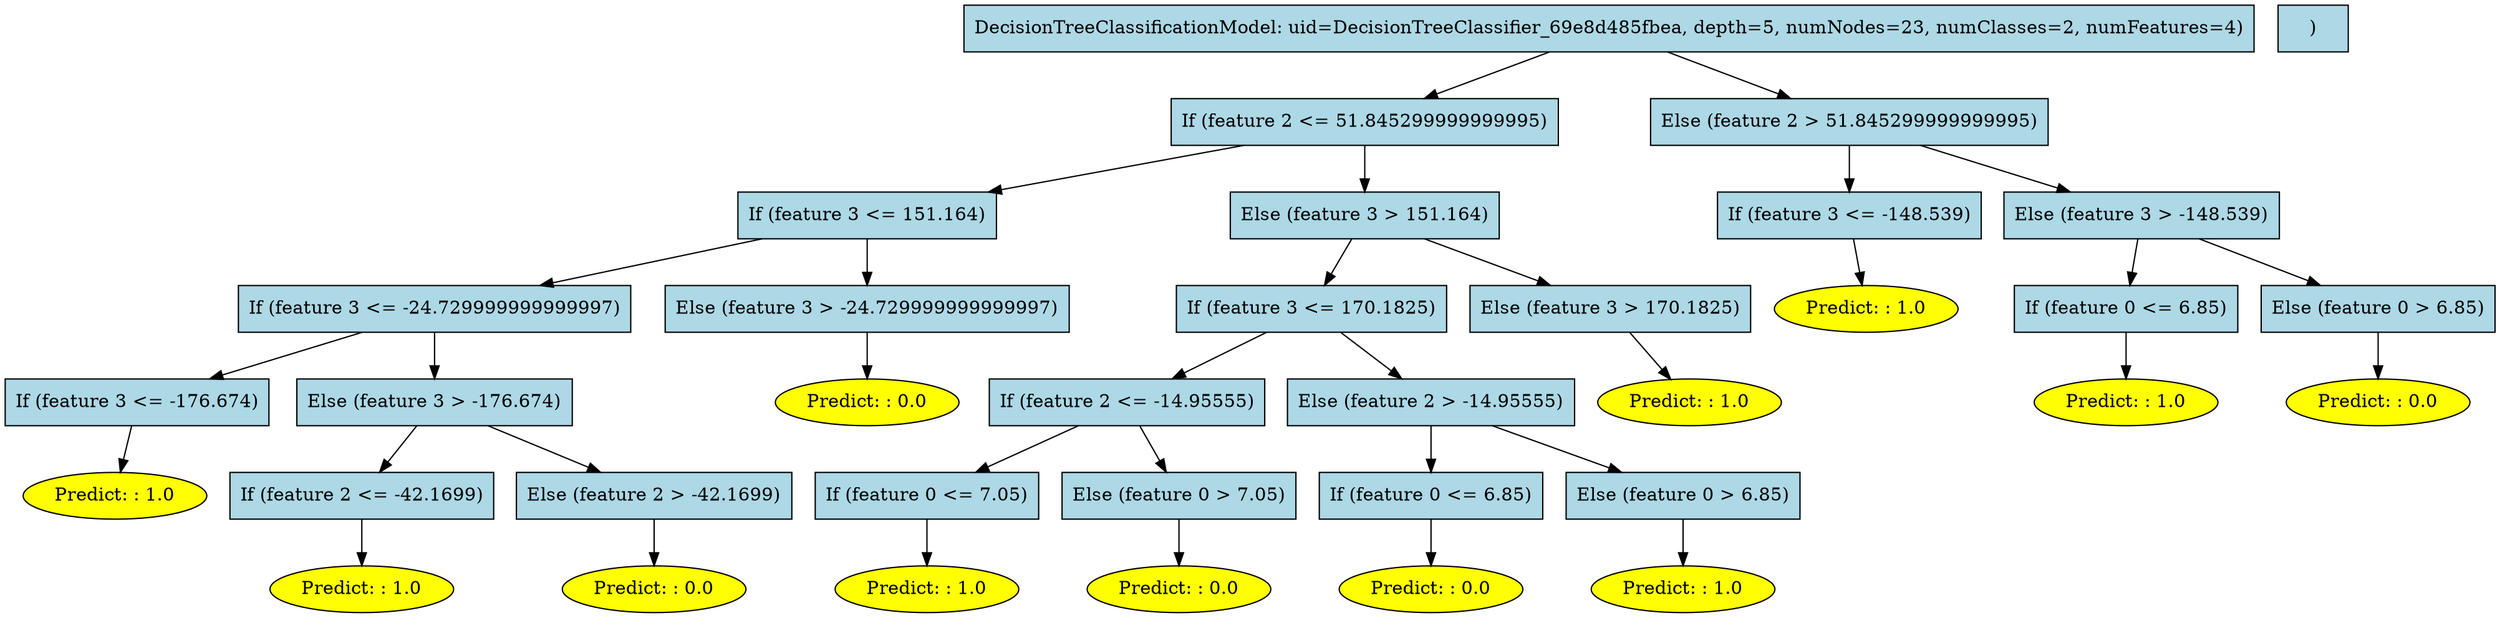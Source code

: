digraph Tree {
    1 [label="DecisionTreeClassificationModel: uid=DecisionTreeClassifier_69e8d485fbea, depth=5, numNodes=23, numClasses=2, numFeatures=4)", shape=box, fillcolor=lightblue, style=filled];
    1 -> 2;
    2 [label="If (feature 2 <= 51.845299999999995)", shape=box, fillcolor=lightblue, style=filled];
    2 -> 4;
    4 [label="If (feature 3 <= 151.164)", shape=box, fillcolor=lightblue, style=filled];
    4 -> 6;
    6 [label="If (feature 3 <= -24.729999999999997)", shape=box, fillcolor=lightblue, style=filled];
    6 -> 8;
    8 [label="If (feature 3 <= -176.674)", shape=box, fillcolor=lightblue, style=filled];
    8 -> 10;
    10 [label="Predict: : 1.0", shape=ellipse, fillcolor=yellow, style=filled];
    6 -> 12;
    12 [label="Else (feature 3 > -176.674)", shape=box, fillcolor=lightblue, style=filled];
    12 -> 14;
    14 [label="If (feature 2 <= -42.1699)", shape=box, fillcolor=lightblue, style=filled];
    14 -> 16;
    16 [label="Predict: : 1.0", shape=ellipse, fillcolor=yellow, style=filled];
    12 -> 18;
    18 [label="Else (feature 2 > -42.1699)", shape=box, fillcolor=lightblue, style=filled];
    18 -> 20;
    20 [label="Predict: : 0.0", shape=ellipse, fillcolor=yellow, style=filled];
    4 -> 22;
    22 [label="Else (feature 3 > -24.729999999999997)", shape=box, fillcolor=lightblue, style=filled];
    22 -> 24;
    24 [label="Predict: : 0.0", shape=ellipse, fillcolor=yellow, style=filled];
    2 -> 26;
    26 [label="Else (feature 3 > 151.164)", shape=box, fillcolor=lightblue, style=filled];
    26 -> 28;
    28 [label="If (feature 3 <= 170.1825)", shape=box, fillcolor=lightblue, style=filled];
    28 -> 30;
    30 [label="If (feature 2 <= -14.95555)", shape=box, fillcolor=lightblue, style=filled];
    30 -> 32;
    32 [label="If (feature 0 <= 7.05)", shape=box, fillcolor=lightblue, style=filled];
    32 -> 34;
    34 [label="Predict: : 1.0", shape=ellipse, fillcolor=yellow, style=filled];
    30 -> 36;
    36 [label="Else (feature 0 > 7.05)", shape=box, fillcolor=lightblue, style=filled];
    36 -> 38;
    38 [label="Predict: : 0.0", shape=ellipse, fillcolor=yellow, style=filled];
    28 -> 40;
    40 [label="Else (feature 2 > -14.95555)", shape=box, fillcolor=lightblue, style=filled];
    40 -> 42;
    42 [label="If (feature 0 <= 6.85)", shape=box, fillcolor=lightblue, style=filled];
    42 -> 44;
    44 [label="Predict: : 0.0", shape=ellipse, fillcolor=yellow, style=filled];
    40 -> 46;
    46 [label="Else (feature 0 > 6.85)", shape=box, fillcolor=lightblue, style=filled];
    46 -> 48;
    48 [label="Predict: : 1.0", shape=ellipse, fillcolor=yellow, style=filled];
    26 -> 50;
    50 [label="Else (feature 3 > 170.1825)", shape=box, fillcolor=lightblue, style=filled];
    50 -> 52;
    52 [label="Predict: : 1.0", shape=ellipse, fillcolor=yellow, style=filled];
    1 -> 54;
    54 [label="Else (feature 2 > 51.845299999999995)", shape=box, fillcolor=lightblue, style=filled];
    54 -> 56;
    56 [label="If (feature 3 <= -148.539)", shape=box, fillcolor=lightblue, style=filled];
    56 -> 58;
    58 [label="Predict: : 1.0", shape=ellipse, fillcolor=yellow, style=filled];
    54 -> 60;
    60 [label="Else (feature 3 > -148.539)", shape=box, fillcolor=lightblue, style=filled];
    60 -> 62;
    62 [label="If (feature 0 <= 6.85)", shape=box, fillcolor=lightblue, style=filled];
    62 -> 64;
    64 [label="Predict: : 1.0", shape=ellipse, fillcolor=yellow, style=filled];
    60 -> 66;
    66 [label="Else (feature 0 > 6.85)", shape=box, fillcolor=lightblue, style=filled];
    66 -> 68;
    68 [label="Predict: : 0.0", shape=ellipse, fillcolor=yellow, style=filled];
    70 [label=")", shape=box, fillcolor=lightblue, style=filled];
}
